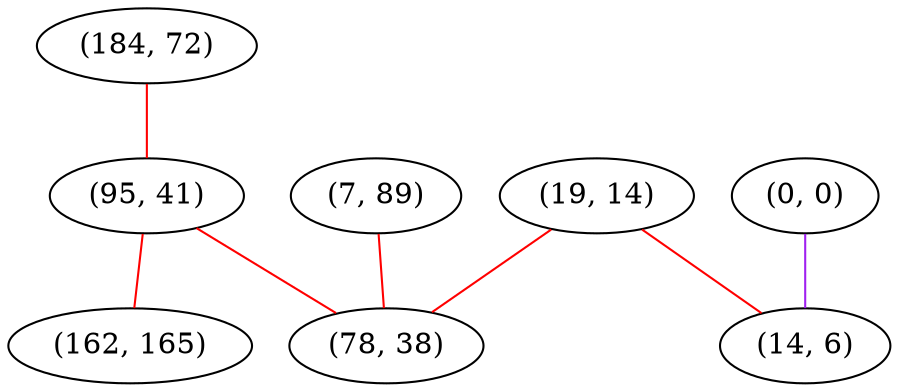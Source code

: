 graph "" {
"(7, 89)";
"(184, 72)";
"(95, 41)";
"(19, 14)";
"(78, 38)";
"(0, 0)";
"(162, 165)";
"(14, 6)";
"(7, 89)" -- "(78, 38)"  [color=red, key=0, weight=1];
"(184, 72)" -- "(95, 41)"  [color=red, key=0, weight=1];
"(95, 41)" -- "(162, 165)"  [color=red, key=0, weight=1];
"(95, 41)" -- "(78, 38)"  [color=red, key=0, weight=1];
"(19, 14)" -- "(14, 6)"  [color=red, key=0, weight=1];
"(19, 14)" -- "(78, 38)"  [color=red, key=0, weight=1];
"(0, 0)" -- "(14, 6)"  [color=purple, key=0, weight=4];
}
